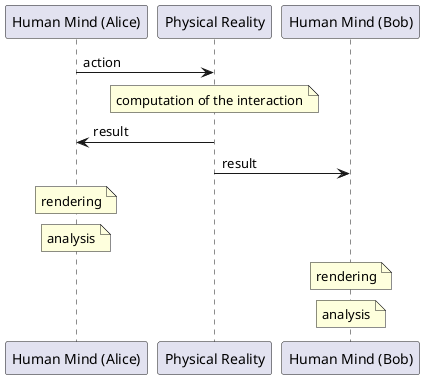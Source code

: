 @startuml
participant "Human Mind (Alice)" as Alice
participant "Physical Reality" as Reality
participant "Human Mind (Bob)" as Bob

Alice -> Reality : action
note over Reality : computation of the interaction
Reality -> Alice : result
Reality -> Bob : result
note over Alice : rendering
note over Alice : analysis
note over Bob : rendering
note over Bob : analysis
@enduml

